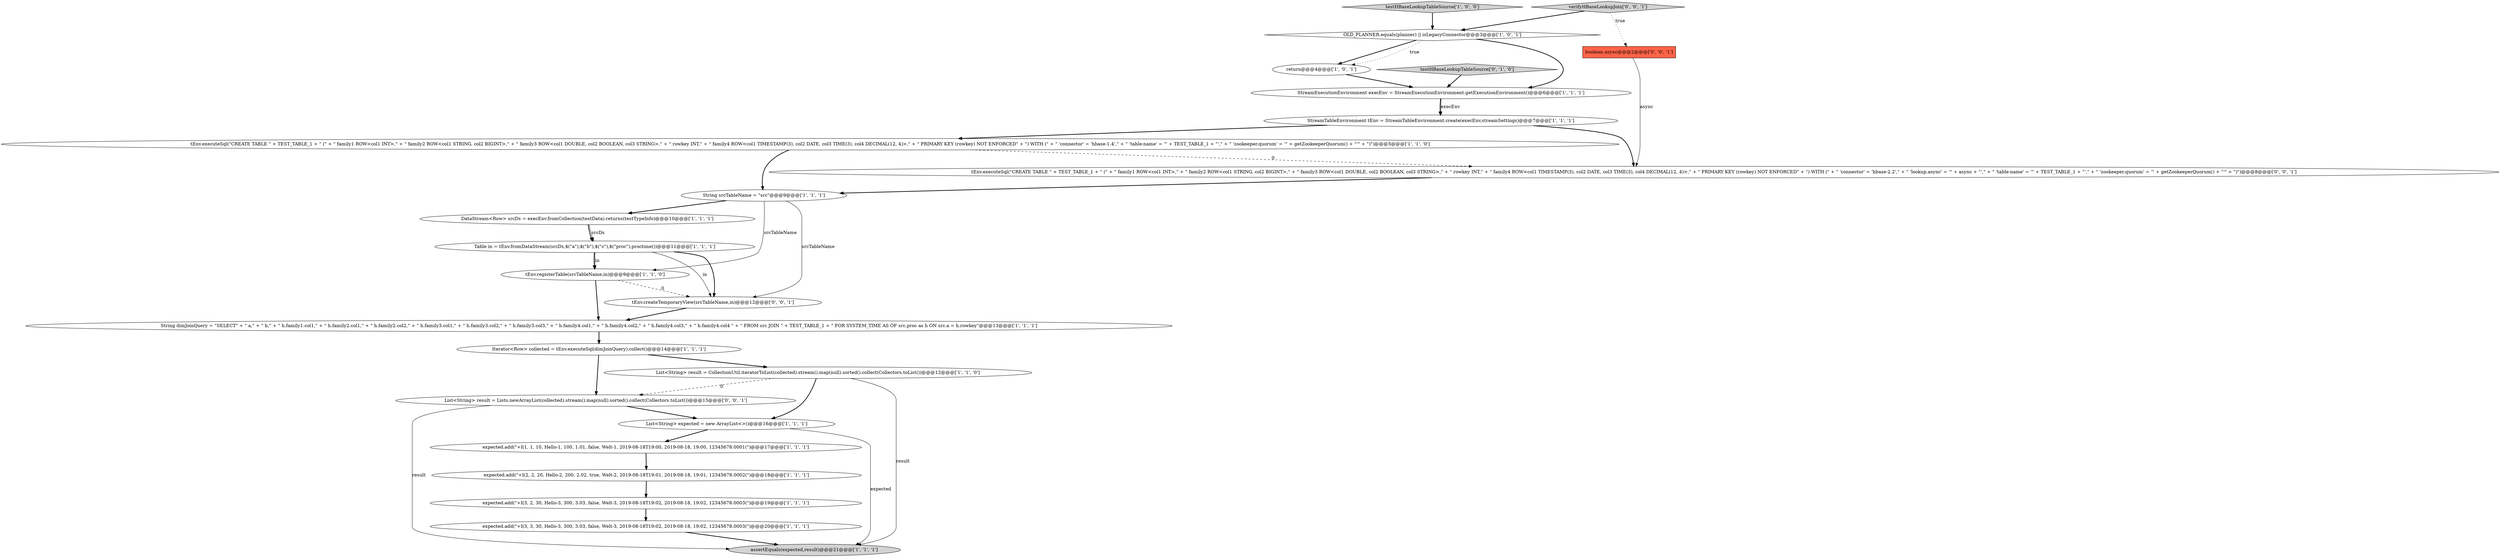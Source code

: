 digraph {
3 [style = filled, label = "String srcTableName = \"src\"@@@9@@@['1', '1', '1']", fillcolor = white, shape = ellipse image = "AAA0AAABBB1BBB"];
17 [style = filled, label = "tEnv.registerTable(srcTableName,in)@@@9@@@['1', '1', '0']", fillcolor = white, shape = ellipse image = "AAA0AAABBB1BBB"];
5 [style = filled, label = "assertEquals(expected,result)@@@21@@@['1', '1', '1']", fillcolor = lightgray, shape = ellipse image = "AAA0AAABBB1BBB"];
24 [style = filled, label = "verifyHBaseLookupJoin['0', '0', '1']", fillcolor = lightgray, shape = diamond image = "AAA0AAABBB3BBB"];
11 [style = filled, label = "testHBaseLookupTableSource['1', '0', '0']", fillcolor = lightgray, shape = diamond image = "AAA0AAABBB1BBB"];
21 [style = filled, label = "boolean async@@@2@@@['0', '0', '1']", fillcolor = tomato, shape = box image = "AAA0AAABBB3BBB"];
13 [style = filled, label = "return@@@4@@@['1', '0', '1']", fillcolor = white, shape = ellipse image = "AAA0AAABBB1BBB"];
23 [style = filled, label = "List<String> result = Lists.newArrayList(collected).stream().map(null).sorted().collect(Collectors.toList())@@@15@@@['0', '0', '1']", fillcolor = white, shape = ellipse image = "AAA0AAABBB3BBB"];
6 [style = filled, label = "Iterator<Row> collected = tEnv.executeSql(dimJoinQuery).collect()@@@14@@@['1', '1', '1']", fillcolor = white, shape = ellipse image = "AAA0AAABBB1BBB"];
14 [style = filled, label = "DataStream<Row> srcDs = execEnv.fromCollection(testData).returns(testTypeInfo)@@@10@@@['1', '1', '1']", fillcolor = white, shape = ellipse image = "AAA0AAABBB1BBB"];
8 [style = filled, label = "List<String> expected = new ArrayList<>()@@@16@@@['1', '1', '1']", fillcolor = white, shape = ellipse image = "AAA0AAABBB1BBB"];
2 [style = filled, label = "OLD_PLANNER.equals(planner) || isLegacyConnector@@@3@@@['1', '0', '1']", fillcolor = white, shape = diamond image = "AAA0AAABBB1BBB"];
16 [style = filled, label = "StreamTableEnvironment tEnv = StreamTableEnvironment.create(execEnv,streamSettings)@@@7@@@['1', '1', '1']", fillcolor = white, shape = ellipse image = "AAA0AAABBB1BBB"];
18 [style = filled, label = "StreamExecutionEnvironment execEnv = StreamExecutionEnvironment.getExecutionEnvironment()@@@6@@@['1', '1', '1']", fillcolor = white, shape = ellipse image = "AAA0AAABBB1BBB"];
19 [style = filled, label = "testHBaseLookupTableSource['0', '1', '0']", fillcolor = lightgray, shape = diamond image = "AAA0AAABBB2BBB"];
4 [style = filled, label = "List<String> result = CollectionUtil.iteratorToList(collected).stream().map(null).sorted().collect(Collectors.toList())@@@12@@@['1', '1', '0']", fillcolor = white, shape = ellipse image = "AAA0AAABBB1BBB"];
9 [style = filled, label = "tEnv.executeSql(\"CREATE TABLE \" + TEST_TABLE_1 + \" (\" + \" family1 ROW<col1 INT>,\" + \" family2 ROW<col1 STRING, col2 BIGINT>,\" + \" family3 ROW<col1 DOUBLE, col2 BOOLEAN, col3 STRING>,\" + \" rowkey INT,\" + \" family4 ROW<col1 TIMESTAMP(3), col2 DATE, col3 TIME(3), col4 DECIMAL(12, 4)>,\" + \" PRIMARY KEY (rowkey) NOT ENFORCED\" + \") WITH (\" + \" 'connector' = 'hbase-1.4',\" + \" 'table-name' = '\" + TEST_TABLE_1 + \"',\" + \" 'zookeeper.quorum' = '\" + getZookeeperQuorum() + \"'\" + \")\")@@@5@@@['1', '1', '0']", fillcolor = white, shape = ellipse image = "AAA0AAABBB1BBB"];
0 [style = filled, label = "Table in = tEnv.fromDataStream(srcDs,$(\"a\"),$(\"b\"),$(\"c\"),$(\"proc\").proctime())@@@11@@@['1', '1', '1']", fillcolor = white, shape = ellipse image = "AAA0AAABBB1BBB"];
12 [style = filled, label = "expected.add(\"+I(3, 2, 30, Hello-3, 300, 3.03, false, Welt-3, 2019-08-18T19:02, 2019-08-18, 19:02, 12345678.0003(\")@@@19@@@['1', '1', '1']", fillcolor = white, shape = ellipse image = "AAA0AAABBB1BBB"];
1 [style = filled, label = "expected.add(\"+I(2, 2, 20, Hello-2, 200, 2.02, true, Welt-2, 2019-08-18T19:01, 2019-08-18, 19:01, 12345678.0002(\")@@@18@@@['1', '1', '1']", fillcolor = white, shape = ellipse image = "AAA0AAABBB1BBB"];
7 [style = filled, label = "expected.add(\"+I(3, 3, 30, Hello-3, 300, 3.03, false, Welt-3, 2019-08-18T19:02, 2019-08-18, 19:02, 12345678.0003(\")@@@20@@@['1', '1', '1']", fillcolor = white, shape = ellipse image = "AAA0AAABBB1BBB"];
20 [style = filled, label = "tEnv.createTemporaryView(srcTableName,in)@@@12@@@['0', '0', '1']", fillcolor = white, shape = ellipse image = "AAA0AAABBB3BBB"];
10 [style = filled, label = "expected.add(\"+I(1, 1, 10, Hello-1, 100, 1.01, false, Welt-1, 2019-08-18T19:00, 2019-08-18, 19:00, 12345678.0001(\")@@@17@@@['1', '1', '1']", fillcolor = white, shape = ellipse image = "AAA0AAABBB1BBB"];
22 [style = filled, label = "tEnv.executeSql(\"CREATE TABLE \" + TEST_TABLE_1 + \" (\" + \" family1 ROW<col1 INT>,\" + \" family2 ROW<col1 STRING, col2 BIGINT>,\" + \" family3 ROW<col1 DOUBLE, col2 BOOLEAN, col3 STRING>,\" + \" rowkey INT,\" + \" family4 ROW<col1 TIMESTAMP(3), col2 DATE, col3 TIME(3), col4 DECIMAL(12, 4)>,\" + \" PRIMARY KEY (rowkey) NOT ENFORCED\" + \") WITH (\" + \" 'connector' = 'hbase-2.2',\" + \" 'lookup.async' = '\" + async + \"',\" + \" 'table-name' = '\" + TEST_TABLE_1 + \"',\" + \" 'zookeeper.quorum' = '\" + getZookeeperQuorum() + \"'\" + \")\")@@@8@@@['0', '0', '1']", fillcolor = white, shape = ellipse image = "AAA0AAABBB3BBB"];
15 [style = filled, label = "String dimJoinQuery = \"SELECT\" + \" a,\" + \" b,\" + \" h.family1.col1,\" + \" h.family2.col1,\" + \" h.family2.col2,\" + \" h.family3.col1,\" + \" h.family3.col2,\" + \" h.family3.col3,\" + \" h.family4.col1,\" + \" h.family4.col2,\" + \" h.family4.col3,\" + \" h.family4.col4 \" + \" FROM src JOIN \" + TEST_TABLE_1 + \" FOR SYSTEM_TIME AS OF src.proc as h ON src.a = h.rowkey\"@@@13@@@['1', '1', '1']", fillcolor = white, shape = ellipse image = "AAA0AAABBB1BBB"];
8->10 [style = bold, label=""];
19->18 [style = bold, label=""];
21->22 [style = solid, label="async"];
24->2 [style = bold, label=""];
0->17 [style = bold, label=""];
6->23 [style = bold, label=""];
3->14 [style = bold, label=""];
2->18 [style = bold, label=""];
9->22 [style = dashed, label="0"];
15->6 [style = bold, label=""];
3->17 [style = solid, label="srcTableName"];
23->8 [style = bold, label=""];
16->22 [style = bold, label=""];
12->7 [style = bold, label=""];
11->2 [style = bold, label=""];
2->13 [style = bold, label=""];
22->3 [style = bold, label=""];
14->0 [style = solid, label="srcDs"];
6->4 [style = bold, label=""];
8->5 [style = solid, label="expected"];
7->5 [style = bold, label=""];
14->0 [style = bold, label=""];
4->5 [style = solid, label="result"];
17->20 [style = dashed, label="0"];
17->15 [style = bold, label=""];
1->12 [style = bold, label=""];
9->3 [style = bold, label=""];
4->8 [style = bold, label=""];
0->20 [style = bold, label=""];
18->16 [style = solid, label="execEnv"];
23->5 [style = solid, label="result"];
3->20 [style = solid, label="srcTableName"];
10->1 [style = bold, label=""];
24->21 [style = dotted, label="true"];
20->15 [style = bold, label=""];
0->17 [style = solid, label="in"];
4->23 [style = dashed, label="0"];
0->20 [style = solid, label="in"];
16->9 [style = bold, label=""];
2->13 [style = dotted, label="true"];
13->18 [style = bold, label=""];
18->16 [style = bold, label=""];
}
